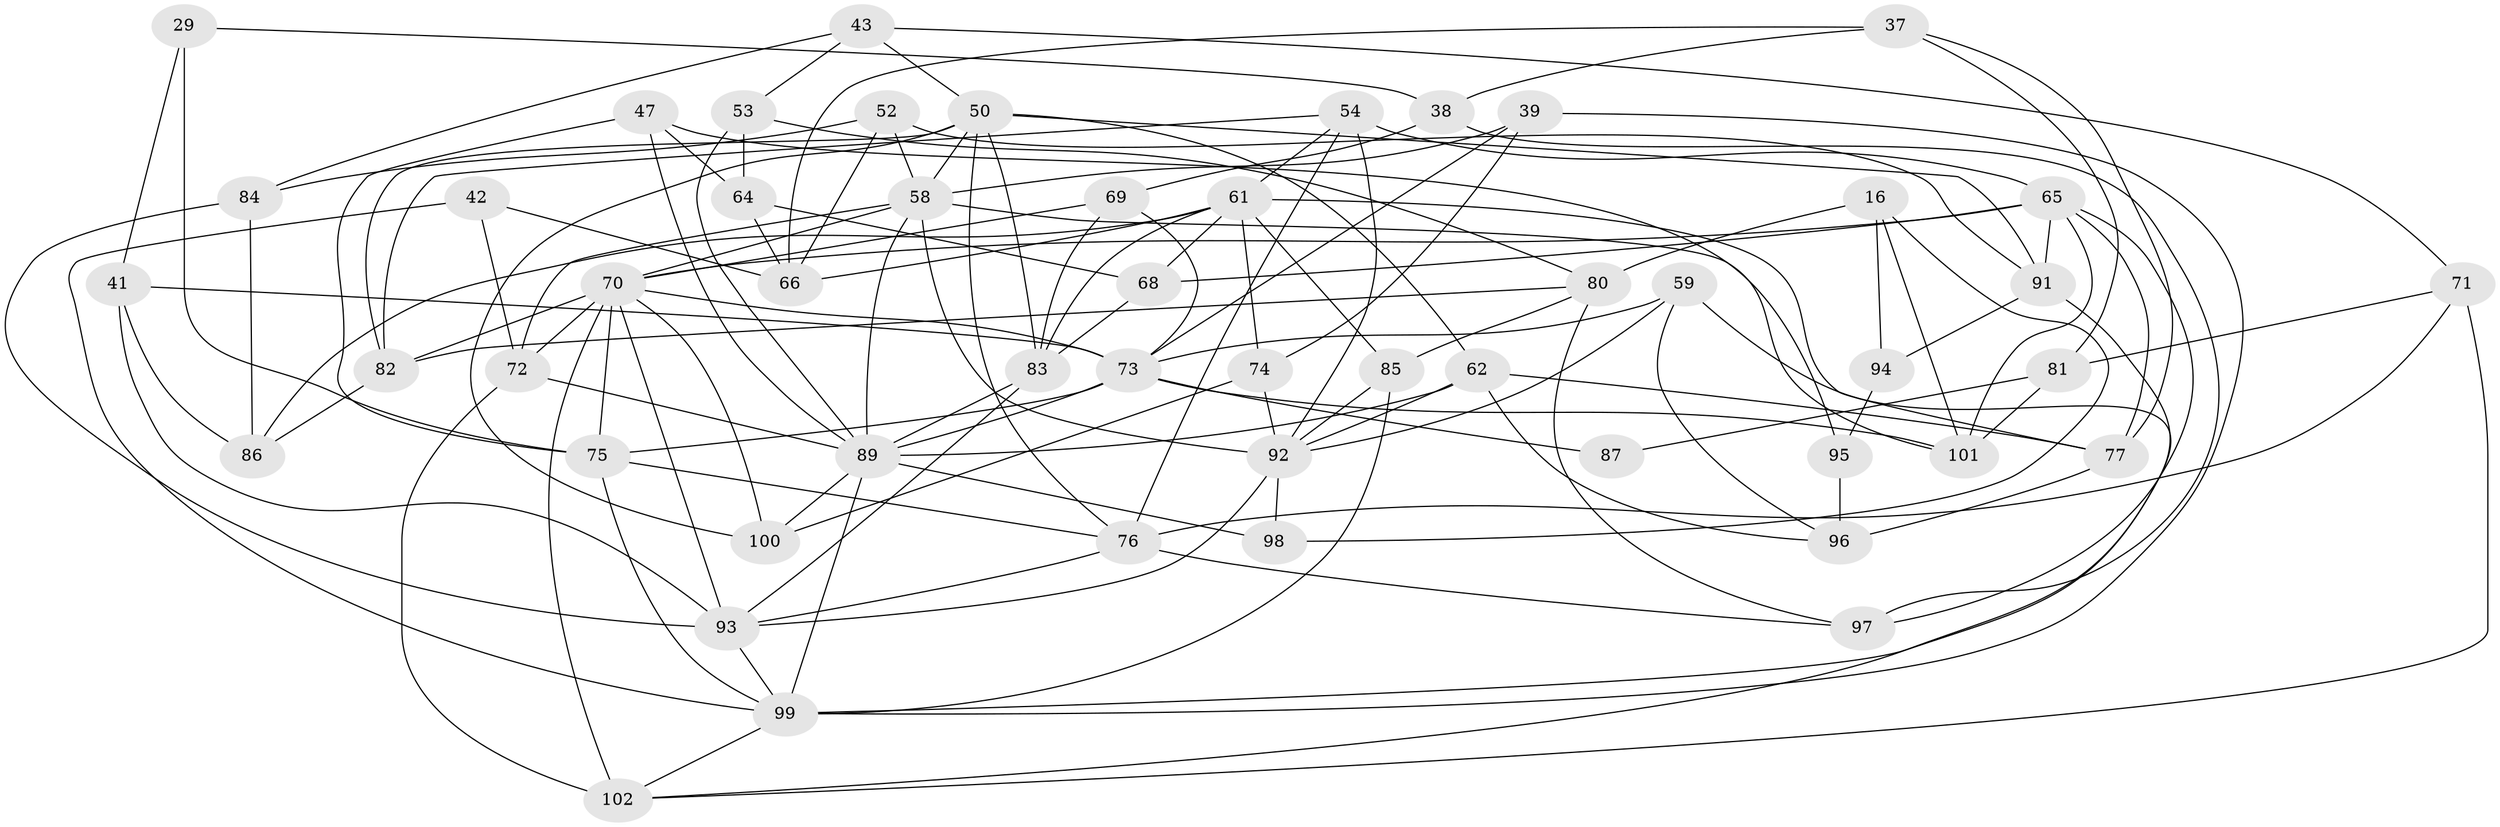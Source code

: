 // original degree distribution, {4: 1.0}
// Generated by graph-tools (version 1.1) at 2025/57/03/09/25 04:57:23]
// undirected, 51 vertices, 128 edges
graph export_dot {
graph [start="1"]
  node [color=gray90,style=filled];
  16;
  29;
  37;
  38;
  39;
  41;
  42;
  43;
  47;
  50 [super="+2+8"];
  52;
  53;
  54 [super="+44"];
  58 [super="+22+23"];
  59;
  61 [super="+6+57"];
  62 [super="+55"];
  64;
  65 [super="+13+56+34"];
  66 [super="+31"];
  68;
  69;
  70 [super="+21+67"];
  71;
  72 [super="+1+35"];
  73 [super="+32+7+51"];
  74;
  75 [super="+60"];
  76 [super="+40"];
  77 [super="+45"];
  80 [super="+36"];
  81;
  82 [super="+5"];
  83 [super="+24"];
  84;
  85 [super="+49"];
  86;
  87;
  89 [super="+12+20+27"];
  91 [super="+78"];
  92 [super="+25+79"];
  93 [super="+18+90"];
  94;
  95;
  96 [super="+63"];
  97;
  98;
  99 [super="+26+88"];
  100;
  101 [super="+14"];
  102 [super="+46"];
  16 -- 94;
  16 -- 101;
  16 -- 98;
  16 -- 80;
  29 -- 75 [weight=2];
  29 -- 38;
  29 -- 41;
  37 -- 38;
  37 -- 66;
  37 -- 77;
  37 -- 81;
  38 -- 69;
  38 -- 97;
  39 -- 74;
  39 -- 58;
  39 -- 99;
  39 -- 73;
  41 -- 86;
  41 -- 93;
  41 -- 73;
  42 -- 66 [weight=2];
  42 -- 72;
  42 -- 99;
  43 -- 71;
  43 -- 53;
  43 -- 84;
  43 -- 50;
  47 -- 64;
  47 -- 95;
  47 -- 89;
  47 -- 75;
  50 -- 82;
  50 -- 100;
  50 -- 91;
  50 -- 58;
  50 -- 76;
  50 -- 62;
  50 -- 83;
  52 -- 84;
  52 -- 66;
  52 -- 91;
  52 -- 58;
  53 -- 80;
  53 -- 64;
  53 -- 89;
  54 -- 65;
  54 -- 76 [weight=2];
  54 -- 82;
  54 -- 92;
  54 -- 61;
  58 -- 72;
  58 -- 101;
  58 -- 70;
  58 -- 89;
  58 -- 92;
  59 -- 102;
  59 -- 96;
  59 -- 92;
  59 -- 73;
  61 -- 86;
  61 -- 74;
  61 -- 68;
  61 -- 85 [weight=3];
  61 -- 66;
  61 -- 83;
  61 -- 77;
  62 -- 77;
  62 -- 89 [weight=2];
  62 -- 96;
  62 -- 92;
  64 -- 68;
  64 -- 66;
  65 -- 68;
  65 -- 91;
  65 -- 101 [weight=2];
  65 -- 97;
  65 -- 77;
  65 -- 70 [weight=3];
  68 -- 83;
  69 -- 83;
  69 -- 70;
  69 -- 73;
  70 -- 93 [weight=3];
  70 -- 102;
  70 -- 100;
  70 -- 72 [weight=2];
  70 -- 73 [weight=2];
  70 -- 82;
  70 -- 75;
  71 -- 81;
  71 -- 102;
  71 -- 76;
  72 -- 102 [weight=2];
  72 -- 89 [weight=2];
  73 -- 89;
  73 -- 101;
  73 -- 87 [weight=3];
  73 -- 75;
  74 -- 100;
  74 -- 92;
  75 -- 76 [weight=2];
  75 -- 99;
  76 -- 97;
  76 -- 93;
  77 -- 96 [weight=2];
  80 -- 97;
  80 -- 82 [weight=2];
  80 -- 85;
  81 -- 87;
  81 -- 101;
  82 -- 86;
  83 -- 89 [weight=2];
  83 -- 93 [weight=2];
  84 -- 86;
  84 -- 93;
  85 -- 92;
  85 -- 99;
  89 -- 98 [weight=2];
  89 -- 100;
  89 -- 99;
  91 -- 94 [weight=2];
  91 -- 99;
  92 -- 93;
  92 -- 98;
  93 -- 99;
  94 -- 95;
  95 -- 96 [weight=2];
  99 -- 102;
}
